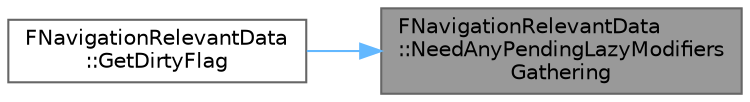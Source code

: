 digraph "FNavigationRelevantData::NeedAnyPendingLazyModifiersGathering"
{
 // INTERACTIVE_SVG=YES
 // LATEX_PDF_SIZE
  bgcolor="transparent";
  edge [fontname=Helvetica,fontsize=10,labelfontname=Helvetica,labelfontsize=10];
  node [fontname=Helvetica,fontsize=10,shape=box,height=0.2,width=0.4];
  rankdir="RL";
  Node1 [id="Node000001",label="FNavigationRelevantData\l::NeedAnyPendingLazyModifiers\lGathering",height=0.2,width=0.4,color="gray40", fillcolor="grey60", style="filled", fontcolor="black",tooltip=" "];
  Node1 -> Node2 [id="edge1_Node000001_Node000002",dir="back",color="steelblue1",style="solid",tooltip=" "];
  Node2 [id="Node000002",label="FNavigationRelevantData\l::GetDirtyFlag",height=0.2,width=0.4,color="grey40", fillcolor="white", style="filled",URL="$dd/d79/structFNavigationRelevantData.html#aa8a60be0a5f6b6d9b40fdc5d2c4dc354",tooltip=" "];
}
